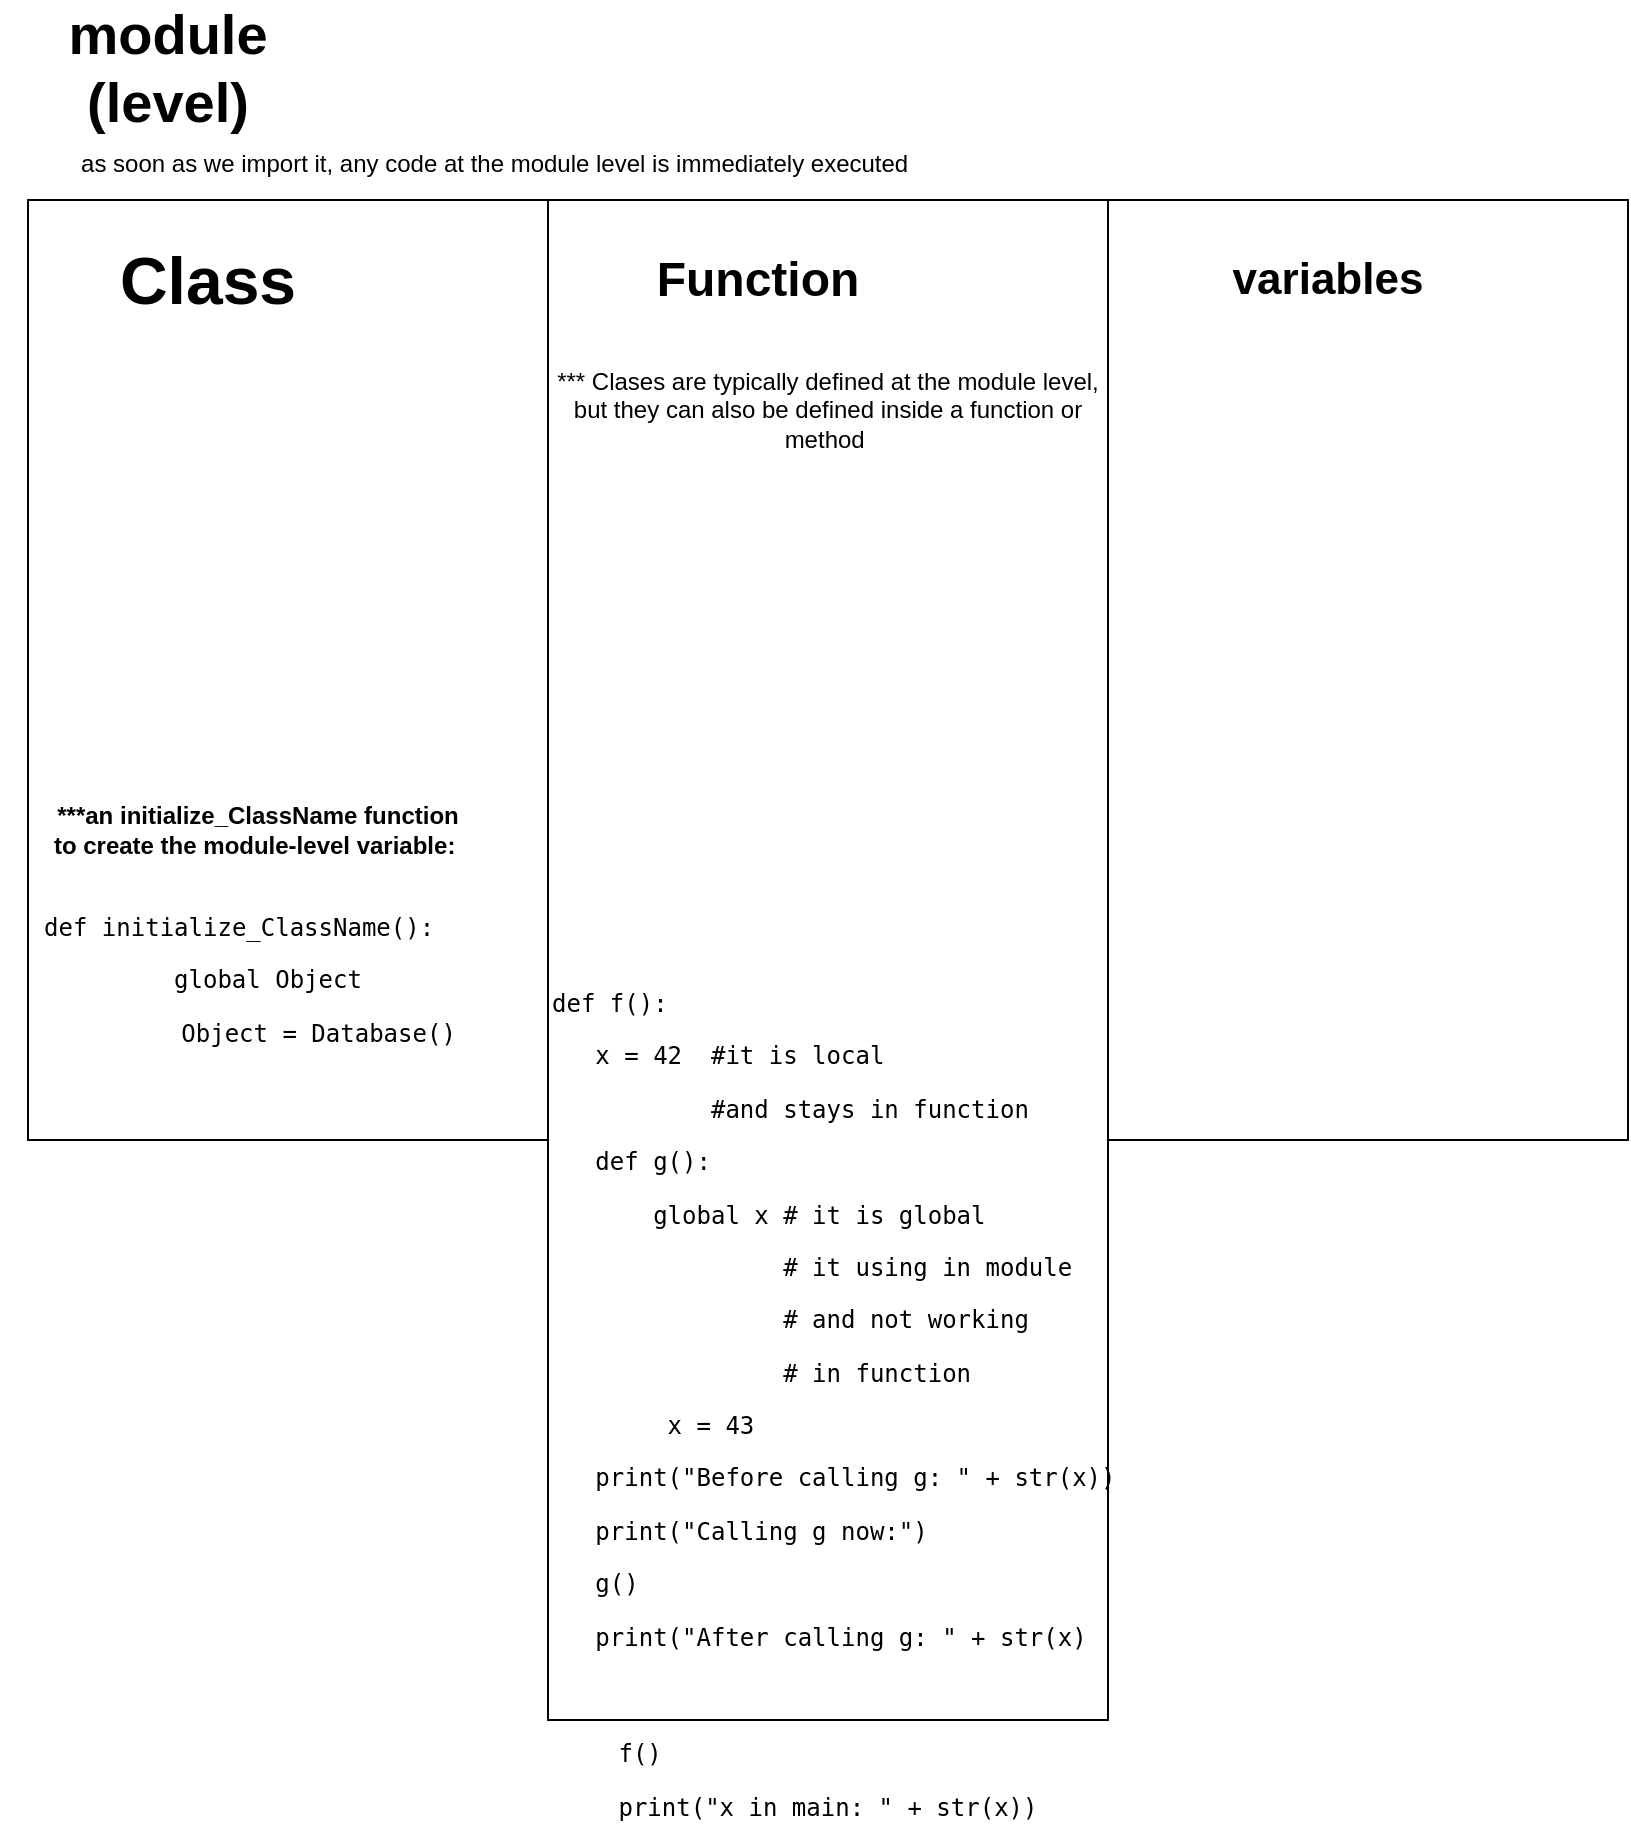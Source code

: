 <mxfile version="10.8.8" type="github"><diagram id="92AU_CFCrG-UbFGfVGHr" name="Page-1"><mxGraphModel dx="918" dy="569" grid="1" gridSize="10" guides="1" tooltips="1" connect="1" arrows="1" fold="1" page="1" pageScale="1" pageWidth="850" pageHeight="1100" math="0" shadow="0"><root><mxCell id="0"/><mxCell id="1" parent="0"/><mxCell id="dZl1lbNDBfIpbZHowtA3-1" value="" style="rounded=0;whiteSpace=wrap;html=1;" vertex="1" parent="1"><mxGeometry x="30" y="100" width="260" height="470" as="geometry"/></mxCell><mxCell id="dZl1lbNDBfIpbZHowtA3-2" value="&lt;font style=&quot;font-size: 33px&quot;&gt;&lt;b&gt;Class&lt;/b&gt;&lt;/font&gt;" style="text;html=1;strokeColor=none;fillColor=none;align=center;verticalAlign=middle;whiteSpace=wrap;rounded=0;" vertex="1" parent="1"><mxGeometry x="50" y="110" width="140" height="60" as="geometry"/></mxCell><mxCell id="dZl1lbNDBfIpbZHowtA3-3" value="" style="rounded=0;whiteSpace=wrap;html=1;" vertex="1" parent="1"><mxGeometry x="290" y="100" width="280" height="760" as="geometry"/></mxCell><mxCell id="dZl1lbNDBfIpbZHowtA3-4" value="&lt;font style=&quot;font-size: 24px&quot;&gt;&lt;b&gt;Function&lt;/b&gt;&lt;/font&gt;" style="text;html=1;strokeColor=none;fillColor=none;align=center;verticalAlign=middle;whiteSpace=wrap;rounded=0;" vertex="1" parent="1"><mxGeometry x="340" y="120" width="110" height="40" as="geometry"/></mxCell><mxCell id="dZl1lbNDBfIpbZHowtA3-5" value="&lt;b&gt;&lt;font style=&quot;font-size: 28px&quot;&gt;module (level)&lt;/font&gt;&lt;/b&gt;" style="text;html=1;strokeColor=none;fillColor=none;align=center;verticalAlign=middle;whiteSpace=wrap;rounded=0;" vertex="1" parent="1"><mxGeometry x="80" y="24" width="40" height="20" as="geometry"/></mxCell><mxCell id="dZl1lbNDBfIpbZHowtA3-6" value="" style="rounded=0;whiteSpace=wrap;html=1;" vertex="1" parent="1"><mxGeometry x="570" y="100" width="260" height="470" as="geometry"/></mxCell><mxCell id="dZl1lbNDBfIpbZHowtA3-7" value="&lt;font style=&quot;font-size: 22px&quot;&gt;&lt;b&gt;variables&lt;/b&gt;&lt;/font&gt;" style="text;html=1;strokeColor=none;fillColor=none;align=center;verticalAlign=middle;whiteSpace=wrap;rounded=0;" vertex="1" parent="1"><mxGeometry x="660" y="130" width="40" height="20" as="geometry"/></mxCell><mxCell id="dZl1lbNDBfIpbZHowtA3-8" value="&lt;div title=&quot;Page 66&quot;&gt;&lt;div&gt;&lt;div&gt;&lt;pre&gt;&lt;div title=&quot;Page 66&quot;&gt;&lt;div&gt;&lt;div&gt;&lt;pre&gt;&lt;span&gt;   def initialize_ClassName():       &lt;/span&gt;&lt;/pre&gt;&lt;pre&gt;&lt;span&gt;global Object&lt;/span&gt;&lt;/pre&gt;&lt;pre&gt;&lt;span&gt;       Object = Database()&lt;/span&gt;&lt;/pre&gt;&lt;/div&gt;&lt;/div&gt;&lt;/div&gt;&lt;/pre&gt;&lt;/div&gt;&lt;/div&gt;&lt;/div&gt;" style="text;html=1;strokeColor=none;fillColor=none;align=center;verticalAlign=middle;whiteSpace=wrap;rounded=0;" vertex="1" parent="1"><mxGeometry x="30" y="430" width="240" height="120" as="geometry"/></mxCell><mxCell id="dZl1lbNDBfIpbZHowtA3-10" value="&lt;div title=&quot;Page 66&quot;&gt;&lt;div&gt;&lt;div&gt;&lt;p&gt;&lt;b&gt;&lt;span&gt;***an &lt;/span&gt;&lt;span&gt;initialize_ClassName&amp;nbsp;&lt;/span&gt;&lt;span&gt;function to create the module-level variable:&amp;nbsp;&lt;/span&gt;&lt;/b&gt;&lt;/p&gt;&lt;/div&gt;&lt;/div&gt;&lt;/div&gt;" style="text;html=1;strokeColor=none;fillColor=none;align=center;verticalAlign=middle;whiteSpace=wrap;rounded=0;" vertex="1" parent="1"><mxGeometry x="40" y="380" width="210" height="70" as="geometry"/></mxCell><mxCell id="dZl1lbNDBfIpbZHowtA3-12" value="&lt;pre&gt;def f():&lt;/pre&gt;&lt;pre&gt;   x = 42  #it is local&lt;/pre&gt;&lt;pre&gt;           #and stays in function &lt;/pre&gt;&lt;pre&gt;   def g():         &lt;/pre&gt;&lt;pre&gt;       global x # it is global&lt;/pre&gt;&lt;pre&gt;                # it using in module&lt;/pre&gt;&lt;pre&gt;                # and not working &lt;/pre&gt;&lt;pre&gt;                # in function&lt;/pre&gt;&lt;pre&gt;        x = 43   &lt;/pre&gt;&lt;pre&gt;   print(&quot;Before calling g: &quot; + str(x))   &lt;/pre&gt;&lt;pre&gt;   print(&quot;Calling g now:&quot;)&lt;/pre&gt;&lt;pre&gt;   g() &lt;/pre&gt;&lt;pre&gt;   print(&quot;After calling g: &quot; + str(x)&lt;/pre&gt;" style="text;html=1;strokeColor=none;fillColor=none;align=left;verticalAlign=middle;whiteSpace=wrap;rounded=0;" vertex="1" parent="1"><mxGeometry x="290" y="460" width="280" height="400" as="geometry"/></mxCell><mxCell id="dZl1lbNDBfIpbZHowtA3-13" value="&lt;pre style=&quot;text-align: left&quot;&gt;f()&lt;/pre&gt;&lt;pre&gt;print(&quot;x in main: &quot; + str(x))&lt;/pre&gt;" style="text;html=1;strokeColor=none;fillColor=none;align=center;verticalAlign=middle;whiteSpace=wrap;rounded=0;" vertex="1" parent="1"><mxGeometry x="290" y="860" width="280" height="60" as="geometry"/></mxCell><mxCell id="dZl1lbNDBfIpbZHowtA3-15" value="&lt;div style=&quot;text-align: left&quot;&gt;&lt;div title=&quot;Page 67&quot;&gt;&lt;div&gt;&lt;div&gt;&lt;p&gt;&lt;span&gt;as soon as we import it, any code at the module level is&amp;nbsp;&lt;/span&gt;&lt;span&gt;immediately executed&amp;nbsp;&lt;/span&gt;&lt;/p&gt;&lt;/div&gt;&lt;/div&gt;&lt;/div&gt;&lt;/div&gt;" style="text;html=1;strokeColor=none;fillColor=none;align=center;verticalAlign=middle;whiteSpace=wrap;rounded=0;" vertex="1" parent="1"><mxGeometry x="50" y="52" width="430" height="60" as="geometry"/></mxCell><mxCell id="dZl1lbNDBfIpbZHowtA3-21" value="&lt;div title=&quot;Page 68&quot;&gt;&lt;div&gt;&lt;div&gt;&lt;p&gt;&lt;span&gt;*** Clases are typically defined at the module level, but they can also be defined inside a function or method&amp;nbsp;&lt;/span&gt;&lt;/p&gt;&lt;/div&gt;&lt;/div&gt;&lt;/div&gt;" style="text;html=1;strokeColor=none;fillColor=none;align=center;verticalAlign=middle;whiteSpace=wrap;rounded=0;" vertex="1" parent="1"><mxGeometry x="290" y="160" width="280" height="90" as="geometry"/></mxCell></root></mxGraphModel></diagram></mxfile>